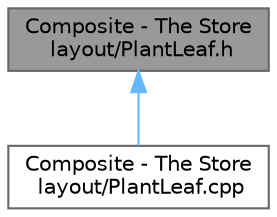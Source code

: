 digraph "Composite - The Store layout/PlantLeaf.h"
{
 // INTERACTIVE_SVG=YES
 // LATEX_PDF_SIZE
  bgcolor="transparent";
  edge [fontname=Helvetica,fontsize=10,labelfontname=Helvetica,labelfontsize=10];
  node [fontname=Helvetica,fontsize=10,shape=box,height=0.2,width=0.4];
  Node1 [id="Node000001",label="Composite - The Store\l layout/PlantLeaf.h",height=0.2,width=0.4,color="gray40", fillcolor="grey60", style="filled", fontcolor="black",tooltip="Leaf class in the Composite pattern representing individual plants."];
  Node1 -> Node2 [id="edge1_Node000001_Node000002",dir="back",color="steelblue1",style="solid",tooltip=" "];
  Node2 [id="Node000002",label="Composite - The Store\l layout/PlantLeaf.cpp",height=0.2,width=0.4,color="grey40", fillcolor="white", style="filled",URL="$_plant_leaf_8cpp.html",tooltip=" "];
}
